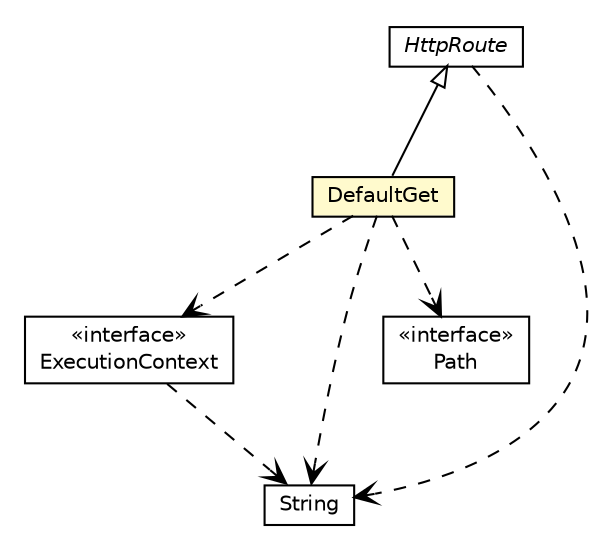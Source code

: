 #!/usr/local/bin/dot
#
# Class diagram 
# Generated by UMLGraph version R5_6-24-gf6e263 (http://www.umlgraph.org/)
#

digraph G {
	edge [fontname="Helvetica",fontsize=10,labelfontname="Helvetica",labelfontsize=10];
	node [fontname="Helvetica",fontsize=10,shape=plaintext];
	nodesep=0.25;
	ranksep=0.5;
	// babble.net.ExecutionContext
	c289 [label=<<table title="babble.net.ExecutionContext" border="0" cellborder="1" cellspacing="0" cellpadding="2" port="p" href="../ExecutionContext.html">
		<tr><td><table border="0" cellspacing="0" cellpadding="1">
<tr><td align="center" balign="center"> &#171;interface&#187; </td></tr>
<tr><td align="center" balign="center"> ExecutionContext </td></tr>
		</table></td></tr>
		</table>>, URL="../ExecutionContext.html", fontname="Helvetica", fontcolor="black", fontsize=10.0];
	// babble.net.http.HttpRoute
	c292 [label=<<table title="babble.net.http.HttpRoute" border="0" cellborder="1" cellspacing="0" cellpadding="2" port="p" href="./HttpRoute.html">
		<tr><td><table border="0" cellspacing="0" cellpadding="1">
<tr><td align="center" balign="center"><font face="Helvetica-Oblique"> HttpRoute </font></td></tr>
		</table></td></tr>
		</table>>, URL="./HttpRoute.html", fontname="Helvetica", fontcolor="black", fontsize=10.0];
	// babble.net.http.DefaultGet
	c298 [label=<<table title="babble.net.http.DefaultGet" border="0" cellborder="1" cellspacing="0" cellpadding="2" port="p" bgcolor="lemonChiffon" href="./DefaultGet.html">
		<tr><td><table border="0" cellspacing="0" cellpadding="1">
<tr><td align="center" balign="center"> DefaultGet </td></tr>
		</table></td></tr>
		</table>>, URL="./DefaultGet.html", fontname="Helvetica", fontcolor="black", fontsize=10.0];
	//babble.net.http.DefaultGet extends babble.net.http.HttpRoute
	c292:p -> c298:p [dir=back,arrowtail=empty];
	// babble.net.ExecutionContext DEPEND java.lang.String
	c289:p -> c312:p [taillabel="", label="", headlabel="", fontname="Helvetica", fontcolor="black", fontsize=10.0, color="black", arrowhead=open, style=dashed];
	// babble.net.http.HttpRoute DEPEND java.lang.String
	c292:p -> c312:p [taillabel="", label="", headlabel="", fontname="Helvetica", fontcolor="black", fontsize=10.0, color="black", arrowhead=open, style=dashed];
	// babble.net.http.DefaultGet DEPEND java.lang.String
	c298:p -> c312:p [taillabel="", label="", headlabel="", fontname="Helvetica", fontcolor="black", fontsize=10.0, color="black", arrowhead=open, style=dashed];
	// babble.net.http.DefaultGet DEPEND babble.net.ExecutionContext
	c298:p -> c289:p [taillabel="", label="", headlabel="", fontname="Helvetica", fontcolor="black", fontsize=10.0, color="black", arrowhead=open, style=dashed];
	// babble.net.http.DefaultGet DEPEND java.nio.file.Path
	c298:p -> c320:p [taillabel="", label="", headlabel="", fontname="Helvetica", fontcolor="black", fontsize=10.0, color="black", arrowhead=open, style=dashed];
	// java.lang.String
	c312 [label=<<table title="java.lang.String" border="0" cellborder="1" cellspacing="0" cellpadding="2" port="p" href="http://java.sun.com/j2se/1.4.2/docs/api/java/lang/String.html">
		<tr><td><table border="0" cellspacing="0" cellpadding="1">
<tr><td align="center" balign="center"> String </td></tr>
		</table></td></tr>
		</table>>, URL="http://java.sun.com/j2se/1.4.2/docs/api/java/lang/String.html", fontname="Helvetica", fontcolor="black", fontsize=10.0];
	// java.nio.file.Path
	c320 [label=<<table title="java.nio.file.Path" border="0" cellborder="1" cellspacing="0" cellpadding="2" port="p" href="http://java.sun.com/j2se/1.4.2/docs/api/java/nio/file/Path.html">
		<tr><td><table border="0" cellspacing="0" cellpadding="1">
<tr><td align="center" balign="center"> &#171;interface&#187; </td></tr>
<tr><td align="center" balign="center"> Path </td></tr>
		</table></td></tr>
		</table>>, URL="http://java.sun.com/j2se/1.4.2/docs/api/java/nio/file/Path.html", fontname="Helvetica", fontcolor="black", fontsize=10.0];
}

